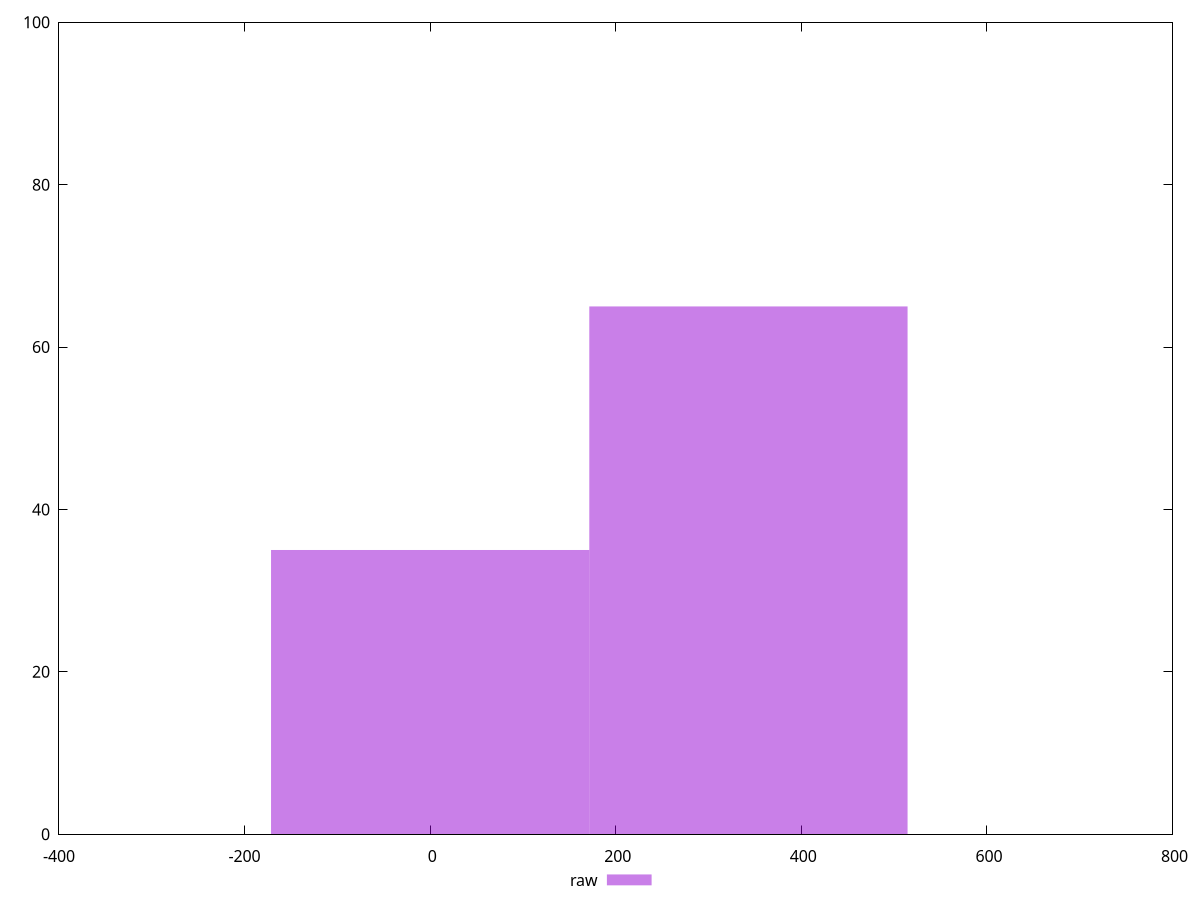 reset
set terminal svg size 640, 490 enhanced background rgb 'white'
set output "report_00007_2020-12-11T15:55:29.892Z/render-blocking-resources/samples/pages+cached+noexternal+noimg/raw/histogram.svg"

$raw <<EOF
0 35
342.9928836489665 65
EOF

set key outside below
set boxwidth 342.9928836489665
set yrange [0:100]
set style fill transparent solid 0.5 noborder

plot \
  $raw title "raw" with boxes, \


reset